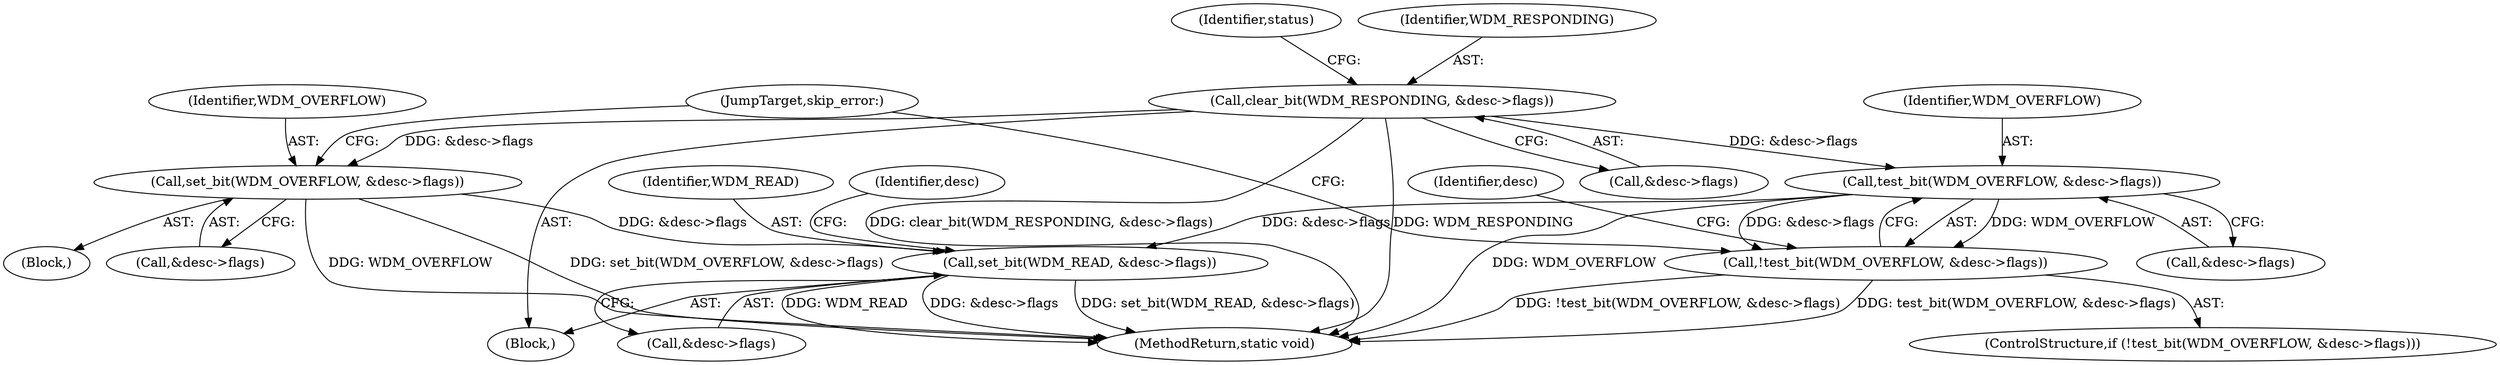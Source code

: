 digraph "0_linux_c0f5ecee4e741667b2493c742b60b6218d40b3aa@pointer" {
"1000128" [label="(Call,clear_bit(WDM_RESPONDING, &desc->flags))"];
"1000207" [label="(Call,set_bit(WDM_OVERFLOW, &desc->flags))"];
"1000252" [label="(Call,set_bit(WDM_READ, &desc->flags))"];
"1000217" [label="(Call,test_bit(WDM_OVERFLOW, &desc->flags))"];
"1000216" [label="(Call,!test_bit(WDM_OVERFLOW, &desc->flags))"];
"1000128" [label="(Call,clear_bit(WDM_RESPONDING, &desc->flags))"];
"1000246" [label="(JumpTarget,skip_error:)"];
"1000252" [label="(Call,set_bit(WDM_READ, &desc->flags))"];
"1000130" [label="(Call,&desc->flags)"];
"1000215" [label="(ControlStructure,if (!test_bit(WDM_OVERFLOW, &desc->flags)))"];
"1000206" [label="(Block,)"];
"1000104" [label="(Block,)"];
"1000219" [label="(Call,&desc->flags)"];
"1000216" [label="(Call,!test_bit(WDM_OVERFLOW, &desc->flags))"];
"1000135" [label="(Identifier,status)"];
"1000129" [label="(Identifier,WDM_RESPONDING)"];
"1000217" [label="(Call,test_bit(WDM_OVERFLOW, &desc->flags))"];
"1000207" [label="(Call,set_bit(WDM_OVERFLOW, &desc->flags))"];
"1000253" [label="(Identifier,WDM_READ)"];
"1000263" [label="(MethodReturn,static void)"];
"1000261" [label="(Identifier,desc)"];
"1000218" [label="(Identifier,WDM_OVERFLOW)"];
"1000209" [label="(Call,&desc->flags)"];
"1000208" [label="(Identifier,WDM_OVERFLOW)"];
"1000227" [label="(Identifier,desc)"];
"1000254" [label="(Call,&desc->flags)"];
"1000128" -> "1000104"  [label="AST: "];
"1000128" -> "1000130"  [label="CFG: "];
"1000129" -> "1000128"  [label="AST: "];
"1000130" -> "1000128"  [label="AST: "];
"1000135" -> "1000128"  [label="CFG: "];
"1000128" -> "1000263"  [label="DDG: clear_bit(WDM_RESPONDING, &desc->flags)"];
"1000128" -> "1000263"  [label="DDG: WDM_RESPONDING"];
"1000128" -> "1000207"  [label="DDG: &desc->flags"];
"1000128" -> "1000217"  [label="DDG: &desc->flags"];
"1000207" -> "1000206"  [label="AST: "];
"1000207" -> "1000209"  [label="CFG: "];
"1000208" -> "1000207"  [label="AST: "];
"1000209" -> "1000207"  [label="AST: "];
"1000246" -> "1000207"  [label="CFG: "];
"1000207" -> "1000263"  [label="DDG: set_bit(WDM_OVERFLOW, &desc->flags)"];
"1000207" -> "1000263"  [label="DDG: WDM_OVERFLOW"];
"1000207" -> "1000252"  [label="DDG: &desc->flags"];
"1000252" -> "1000104"  [label="AST: "];
"1000252" -> "1000254"  [label="CFG: "];
"1000253" -> "1000252"  [label="AST: "];
"1000254" -> "1000252"  [label="AST: "];
"1000261" -> "1000252"  [label="CFG: "];
"1000252" -> "1000263"  [label="DDG: WDM_READ"];
"1000252" -> "1000263"  [label="DDG: &desc->flags"];
"1000252" -> "1000263"  [label="DDG: set_bit(WDM_READ, &desc->flags)"];
"1000217" -> "1000252"  [label="DDG: &desc->flags"];
"1000217" -> "1000216"  [label="AST: "];
"1000217" -> "1000219"  [label="CFG: "];
"1000218" -> "1000217"  [label="AST: "];
"1000219" -> "1000217"  [label="AST: "];
"1000216" -> "1000217"  [label="CFG: "];
"1000217" -> "1000263"  [label="DDG: WDM_OVERFLOW"];
"1000217" -> "1000216"  [label="DDG: WDM_OVERFLOW"];
"1000217" -> "1000216"  [label="DDG: &desc->flags"];
"1000216" -> "1000215"  [label="AST: "];
"1000227" -> "1000216"  [label="CFG: "];
"1000246" -> "1000216"  [label="CFG: "];
"1000216" -> "1000263"  [label="DDG: !test_bit(WDM_OVERFLOW, &desc->flags)"];
"1000216" -> "1000263"  [label="DDG: test_bit(WDM_OVERFLOW, &desc->flags)"];
}
